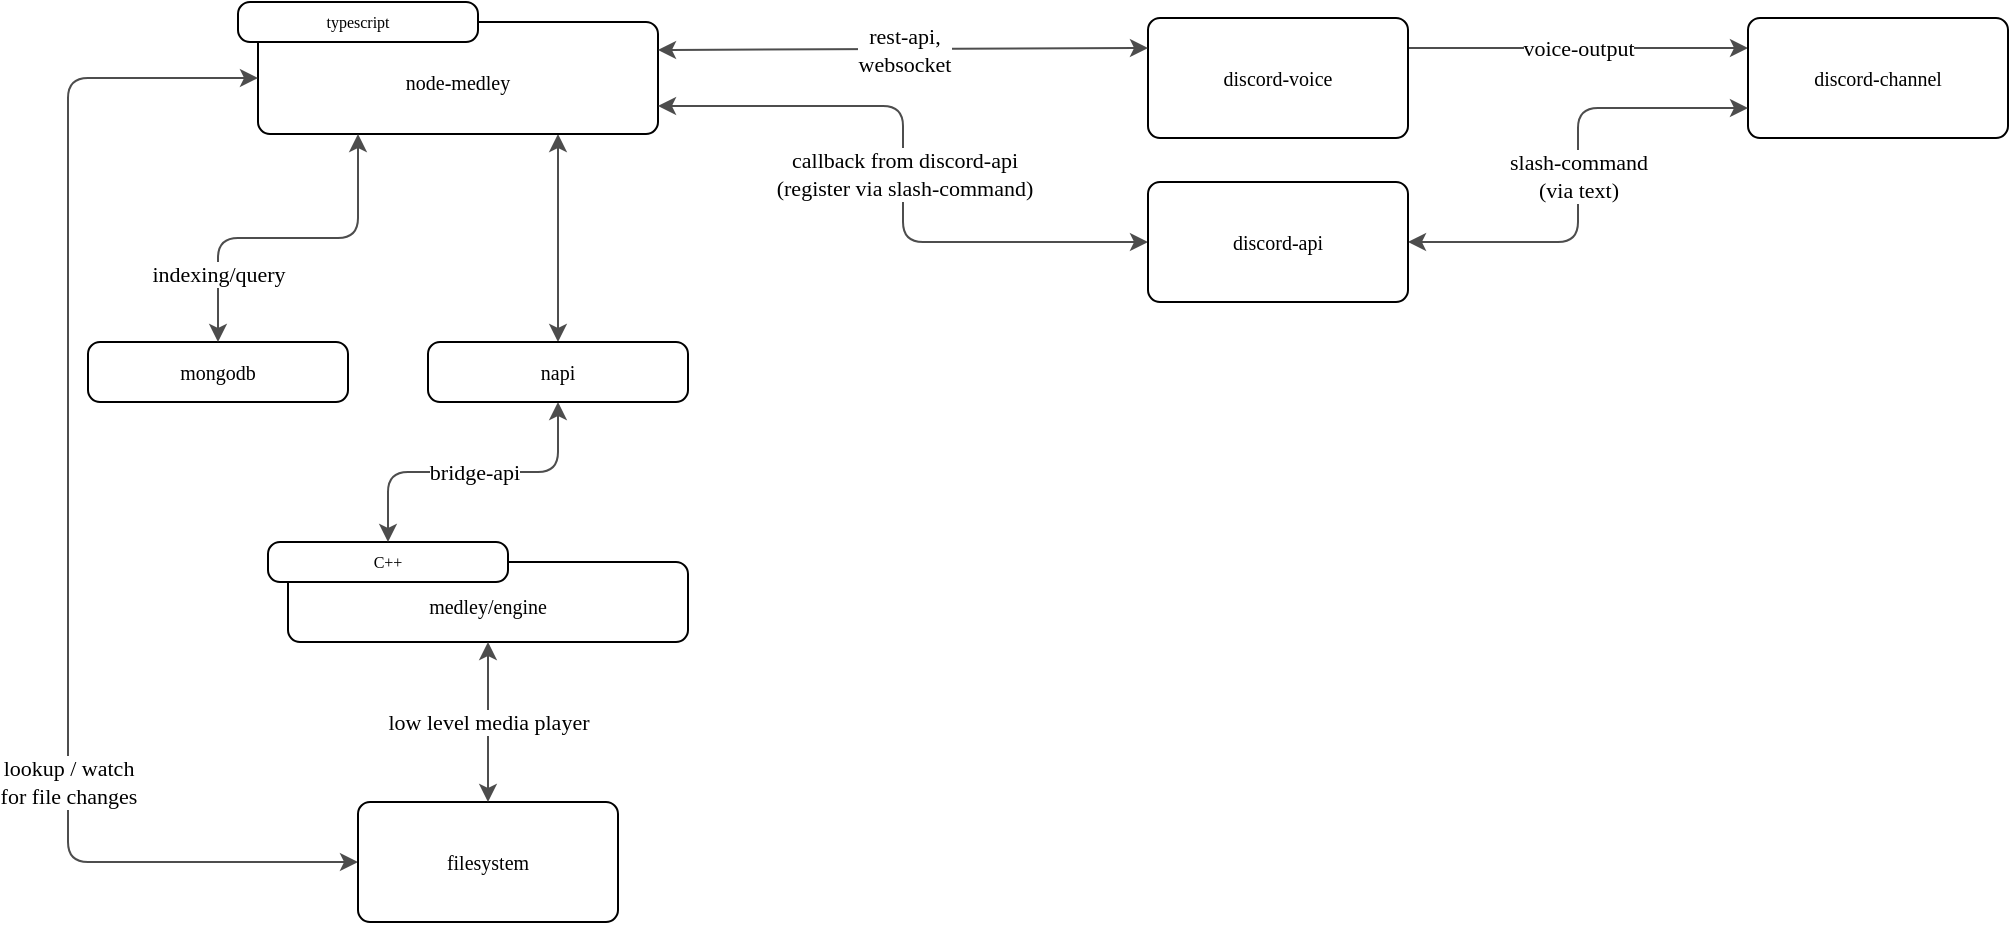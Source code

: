 <mxfile version="20.7.4" type="device"><diagram id="-Hd9bbWdjeTr96MlzErk" name="Page-1"><mxGraphModel dx="1098" dy="1180" grid="1" gridSize="10" guides="1" tooltips="1" connect="1" arrows="1" fold="1" page="1" pageScale="1" pageWidth="827" pageHeight="1169" math="0" shadow="0"><root><mxCell id="0"/><mxCell id="1" parent="0"/><mxCell id="h1KEv5UZbmzRc_-IrEYw-12" style="edgeStyle=orthogonalEdgeStyle;rounded=1;jumpStyle=arc;orthogonalLoop=1;jettySize=auto;html=1;entryX=0.5;entryY=0;entryDx=0;entryDy=0;strokeColor=#4D4D4D;fontFamily=Prompt;fontSource=https://fonts.googleapis.com/css?family=Prompt;fillColor=#4D4D4D;startArrow=classic;startFill=1;exitX=0;exitY=0.75;exitDx=0;exitDy=0;" edge="1" parent="1" source="h1KEv5UZbmzRc_-IrEYw-15" target="h1KEv5UZbmzRc_-IrEYw-11"><mxGeometry relative="1" as="geometry"><mxPoint x="245" y="270.0" as="sourcePoint"/></mxGeometry></mxCell><mxCell id="h1KEv5UZbmzRc_-IrEYw-8" value="" style="group;absoluteArcSize=1;labelBackgroundColor=none;fontSize=6;fontColor=default;html=1;recursiveResize=1;labelBorderColor=none;fontFamily=Prompt;fontSource=https%3A%2F%2Ffonts.googleapis.com%2Fcss%3Ffamily%3DPrompt;" vertex="1" connectable="0" parent="1"><mxGeometry x="150.0" y="470.0" width="210" height="50" as="geometry"/></mxCell><mxCell id="h1KEv5UZbmzRc_-IrEYw-9" value="medley/engine" style="rounded=1;whiteSpace=wrap;html=1;labelBackgroundColor=default;fontFamily=Prompt;fontSource=https%3A%2F%2Ffonts.googleapis.com%2Fcss%3Ffamily%3DPrompt;fontSize=10;fontColor=default;strokeColor=default;fillColor=default;gradientColor=none;arcSize=12;direction=north;movable=0;absoluteArcSize=1;labelBorderColor=none;spacingTop=4;" vertex="1" parent="h1KEv5UZbmzRc_-IrEYw-8"><mxGeometry x="10" y="10" width="200" height="40" as="geometry"/></mxCell><mxCell id="h1KEv5UZbmzRc_-IrEYw-10" value="&lt;span style=&quot;font-size: 8px;&quot;&gt;C++&lt;/span&gt;" style="rounded=1;whiteSpace=wrap;html=1;labelBackgroundColor=none;fontFamily=Prompt;fontSource=https%3A%2F%2Ffonts.googleapis.com%2Fcss%3Ffamily%3DPrompt;fontSize=8;fontColor=default;strokeColor=default;fillColor=default;gradientColor=none;arcSize=12;absoluteArcSize=1;resizable=0;labelBorderColor=none;" vertex="1" parent="h1KEv5UZbmzRc_-IrEYw-8"><mxGeometry width="120" height="20" as="geometry"/></mxCell><mxCell id="h1KEv5UZbmzRc_-IrEYw-13" value="bridge-api" style="edgeStyle=orthogonalEdgeStyle;rounded=1;jumpStyle=arc;orthogonalLoop=1;jettySize=auto;html=1;exitX=0.5;exitY=1;exitDx=0;exitDy=0;strokeColor=#4D4D4D;fontFamily=Prompt;fontSource=https://fonts.googleapis.com/css?family=Prompt;fillColor=#4D4D4D;startArrow=classic;startFill=1;" edge="1" parent="1" source="h1KEv5UZbmzRc_-IrEYw-11" target="h1KEv5UZbmzRc_-IrEYw-10"><mxGeometry relative="1" as="geometry"/></mxCell><mxCell id="h1KEv5UZbmzRc_-IrEYw-11" value="napi" style="rounded=1;whiteSpace=wrap;html=1;labelBackgroundColor=none;fontFamily=Prompt;fontSource=https%3A%2F%2Ffonts.googleapis.com%2Fcss%3Ffamily%3DPrompt;fontSize=10;fontColor=default;strokeColor=default;fillColor=default;gradientColor=none;arcSize=12;absoluteArcSize=1;labelBorderColor=none;" vertex="1" parent="1"><mxGeometry x="230" y="370" width="130" height="30" as="geometry"/></mxCell><mxCell id="h1KEv5UZbmzRc_-IrEYw-14" value="" style="group;absoluteArcSize=1;labelBackgroundColor=none;fontSize=6;fontColor=default;html=1;recursiveResize=1;labelBorderColor=none;fontFamily=Prompt;fontSource=https%3A%2F%2Ffonts.googleapis.com%2Fcss%3Ffamily%3DPrompt;" vertex="1" connectable="0" parent="1"><mxGeometry x="135" y="200" width="210" height="70" as="geometry"/></mxCell><mxCell id="h1KEv5UZbmzRc_-IrEYw-15" value="node-medley" style="rounded=1;whiteSpace=wrap;html=1;labelBackgroundColor=default;fontFamily=Prompt;fontSource=https%3A%2F%2Ffonts.googleapis.com%2Fcss%3Ffamily%3DPrompt;fontSize=10;fontColor=default;strokeColor=default;fillColor=default;gradientColor=none;arcSize=12;direction=north;movable=0;absoluteArcSize=1;labelBorderColor=none;spacingTop=4;" vertex="1" parent="h1KEv5UZbmzRc_-IrEYw-14"><mxGeometry x="10" y="10" width="200" height="56" as="geometry"/></mxCell><mxCell id="h1KEv5UZbmzRc_-IrEYw-16" value="&lt;span style=&quot;font-size: 8px;&quot;&gt;typescript&lt;/span&gt;" style="rounded=1;whiteSpace=wrap;html=1;labelBackgroundColor=none;fontFamily=Prompt;fontSource=https%3A%2F%2Ffonts.googleapis.com%2Fcss%3Ffamily%3DPrompt;fontSize=8;fontColor=default;strokeColor=default;fillColor=default;gradientColor=none;arcSize=12;absoluteArcSize=1;resizable=0;labelBorderColor=none;" vertex="1" parent="h1KEv5UZbmzRc_-IrEYw-14"><mxGeometry width="120" height="20" as="geometry"/></mxCell><mxCell id="h1KEv5UZbmzRc_-IrEYw-20" value="voice-output" style="edgeStyle=orthogonalEdgeStyle;rounded=1;jumpStyle=arc;orthogonalLoop=1;jettySize=auto;html=1;exitX=1;exitY=0.25;exitDx=0;exitDy=0;entryX=0;entryY=0.25;entryDx=0;entryDy=0;strokeColor=#4D4D4D;fontFamily=Prompt;fontSource=https://fonts.googleapis.com/css?family=Prompt;startArrow=none;startFill=0;fillColor=#4D4D4D;" edge="1" parent="1" source="h1KEv5UZbmzRc_-IrEYw-17" target="h1KEv5UZbmzRc_-IrEYw-19"><mxGeometry relative="1" as="geometry"/></mxCell><mxCell id="h1KEv5UZbmzRc_-IrEYw-17" value="discord-voice" style="rounded=1;whiteSpace=wrap;html=1;labelBackgroundColor=none;fontFamily=Prompt;fontSource=https%3A%2F%2Ffonts.googleapis.com%2Fcss%3Ffamily%3DPrompt;fontSize=10;fontColor=default;strokeColor=default;fillColor=default;gradientColor=none;arcSize=12;absoluteArcSize=1;labelBorderColor=none;" vertex="1" parent="1"><mxGeometry x="590" y="208.0" width="130" height="60" as="geometry"/></mxCell><mxCell id="h1KEv5UZbmzRc_-IrEYw-18" value="rest-api,&lt;br&gt;websocket" style="edgeStyle=orthogonalEdgeStyle;rounded=1;jumpStyle=arc;orthogonalLoop=1;jettySize=auto;html=1;exitX=0.75;exitY=1;exitDx=0;exitDy=0;entryX=0;entryY=0.25;entryDx=0;entryDy=0;strokeColor=#4D4D4D;fontFamily=Prompt;fontSource=https://fonts.googleapis.com/css?family=Prompt;startArrow=classic;startFill=1;fillColor=#4D4D4D;" edge="1" parent="1" source="h1KEv5UZbmzRc_-IrEYw-15" target="h1KEv5UZbmzRc_-IrEYw-17"><mxGeometry relative="1" as="geometry"/></mxCell><mxCell id="h1KEv5UZbmzRc_-IrEYw-19" value="discord-channel" style="rounded=1;whiteSpace=wrap;html=1;labelBackgroundColor=none;fontFamily=Prompt;fontSource=https%3A%2F%2Ffonts.googleapis.com%2Fcss%3Ffamily%3DPrompt;fontSize=10;fontColor=default;strokeColor=default;fillColor=default;gradientColor=none;arcSize=12;absoluteArcSize=1;labelBorderColor=none;" vertex="1" parent="1"><mxGeometry x="890" y="208.0" width="130" height="60" as="geometry"/></mxCell><mxCell id="h1KEv5UZbmzRc_-IrEYw-24" value="lookup / watch&lt;br&gt;for file changes" style="edgeStyle=orthogonalEdgeStyle;rounded=1;jumpStyle=arc;orthogonalLoop=1;jettySize=auto;html=1;exitX=0;exitY=0.5;exitDx=0;exitDy=0;entryX=0.5;entryY=0;entryDx=0;entryDy=0;strokeColor=#4D4D4D;fontFamily=Prompt;fontSource=https://fonts.googleapis.com/css?family=Prompt;startArrow=classic;startFill=1;fillColor=#4D4D4D;" edge="1" parent="1" source="h1KEv5UZbmzRc_-IrEYw-21" target="h1KEv5UZbmzRc_-IrEYw-15"><mxGeometry x="-0.415" relative="1" as="geometry"><Array as="points"><mxPoint x="50" y="630"/><mxPoint x="50" y="238"/></Array><mxPoint as="offset"/></mxGeometry></mxCell><mxCell id="h1KEv5UZbmzRc_-IrEYw-21" value="filesystem" style="rounded=1;whiteSpace=wrap;html=1;labelBackgroundColor=none;fontFamily=Prompt;fontSource=https%3A%2F%2Ffonts.googleapis.com%2Fcss%3Ffamily%3DPrompt;fontSize=10;fontColor=default;strokeColor=default;fillColor=default;gradientColor=none;arcSize=12;absoluteArcSize=1;labelBorderColor=none;" vertex="1" parent="1"><mxGeometry x="195" y="600.0" width="130" height="60" as="geometry"/></mxCell><mxCell id="h1KEv5UZbmzRc_-IrEYw-22" value="low level media player" style="edgeStyle=orthogonalEdgeStyle;rounded=1;jumpStyle=arc;orthogonalLoop=1;jettySize=auto;html=1;strokeColor=#4D4D4D;fontFamily=Prompt;fontSource=https://fonts.googleapis.com/css?family=Prompt;startArrow=classic;startFill=1;fillColor=#4D4D4D;" edge="1" parent="1" source="h1KEv5UZbmzRc_-IrEYw-9" target="h1KEv5UZbmzRc_-IrEYw-21"><mxGeometry relative="1" as="geometry"/></mxCell><mxCell id="h1KEv5UZbmzRc_-IrEYw-28" value="mongodb" style="rounded=1;whiteSpace=wrap;html=1;labelBackgroundColor=none;fontFamily=Prompt;fontSource=https%3A%2F%2Ffonts.googleapis.com%2Fcss%3Ffamily%3DPrompt;fontSize=10;fontColor=default;strokeColor=default;fillColor=default;gradientColor=none;arcSize=12;absoluteArcSize=1;labelBorderColor=none;" vertex="1" parent="1"><mxGeometry x="60" y="370" width="130" height="30" as="geometry"/></mxCell><mxCell id="h1KEv5UZbmzRc_-IrEYw-29" value="indexing/query" style="edgeStyle=orthogonalEdgeStyle;rounded=1;jumpStyle=arc;orthogonalLoop=1;jettySize=auto;html=1;exitX=0;exitY=0.25;exitDx=0;exitDy=0;entryX=0.5;entryY=0;entryDx=0;entryDy=0;strokeColor=#4D4D4D;fontFamily=Prompt;fontSource=https://fonts.googleapis.com/css?family=Prompt;startArrow=classic;startFill=1;fillColor=#4D4D4D;" edge="1" parent="1" source="h1KEv5UZbmzRc_-IrEYw-15" target="h1KEv5UZbmzRc_-IrEYw-28"><mxGeometry x="0.61" relative="1" as="geometry"><mxPoint as="offset"/></mxGeometry></mxCell><mxCell id="h1KEv5UZbmzRc_-IrEYw-31" value="slash-command&lt;br&gt;(via text)" style="edgeStyle=orthogonalEdgeStyle;rounded=1;jumpStyle=arc;orthogonalLoop=1;jettySize=auto;html=1;exitX=1;exitY=0.5;exitDx=0;exitDy=0;entryX=0;entryY=0.75;entryDx=0;entryDy=0;strokeColor=#4D4D4D;fontFamily=Prompt;fontSource=https://fonts.googleapis.com/css?family=Prompt;startArrow=classic;startFill=1;fillColor=#4D4D4D;" edge="1" parent="1" source="h1KEv5UZbmzRc_-IrEYw-30" target="h1KEv5UZbmzRc_-IrEYw-19"><mxGeometry relative="1" as="geometry"/></mxCell><mxCell id="h1KEv5UZbmzRc_-IrEYw-32" value="callback from discord-api&lt;br&gt;(register via slash-command)" style="edgeStyle=orthogonalEdgeStyle;rounded=1;jumpStyle=arc;orthogonalLoop=1;jettySize=auto;html=1;exitX=0;exitY=0.5;exitDx=0;exitDy=0;entryX=0.25;entryY=1;entryDx=0;entryDy=0;strokeColor=#4D4D4D;fontFamily=Prompt;fontSource=https://fonts.googleapis.com/css?family=Prompt;startArrow=classic;startFill=1;fillColor=#4D4D4D;" edge="1" parent="1" source="h1KEv5UZbmzRc_-IrEYw-30" target="h1KEv5UZbmzRc_-IrEYw-15"><mxGeometry relative="1" as="geometry"/></mxCell><mxCell id="h1KEv5UZbmzRc_-IrEYw-30" value="discord-api" style="rounded=1;whiteSpace=wrap;html=1;labelBackgroundColor=none;fontFamily=Prompt;fontSource=https%3A%2F%2Ffonts.googleapis.com%2Fcss%3Ffamily%3DPrompt;fontSize=10;fontColor=default;strokeColor=default;fillColor=default;gradientColor=none;arcSize=12;absoluteArcSize=1;labelBorderColor=none;" vertex="1" parent="1"><mxGeometry x="590" y="290.0" width="130" height="60" as="geometry"/></mxCell></root></mxGraphModel></diagram></mxfile>
